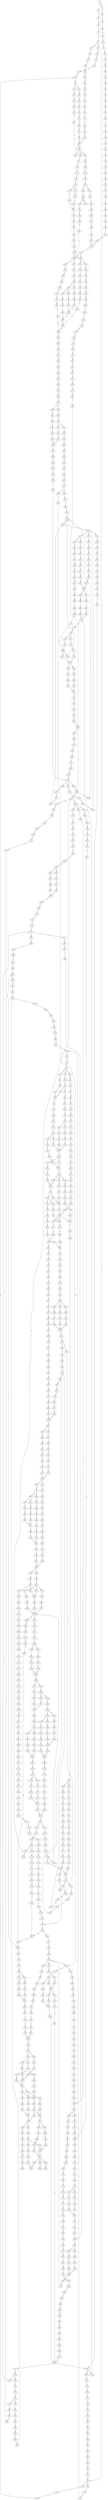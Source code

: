 strict digraph  {
	S0 -> S1 [ label = S ];
	S0 -> S2 [ label = N ];
	S1 -> S3 [ label = S ];
	S2 -> S4 [ label = K ];
	S3 -> S5 [ label = K ];
	S4 -> S6 [ label = K ];
	S5 -> S7 [ label = E ];
	S6 -> S8 [ label = L ];
	S7 -> S9 [ label = K ];
	S8 -> S10 [ label = K ];
	S9 -> S11 [ label = R ];
	S9 -> S12 [ label = K ];
	S10 -> S13 [ label = G ];
	S11 -> S14 [ label = N ];
	S11 -> S15 [ label = A ];
	S12 -> S16 [ label = V ];
	S13 -> S17 [ label = S ];
	S14 -> S18 [ label = R ];
	S15 -> S19 [ label = R ];
	S15 -> S20 [ label = K ];
	S16 -> S21 [ label = R ];
	S17 -> S22 [ label = K ];
	S18 -> S23 [ label = P ];
	S19 -> S24 [ label = P ];
	S20 -> S25 [ label = Q ];
	S21 -> S26 [ label = S ];
	S22 -> S27 [ label = G ];
	S23 -> S28 [ label = S ];
	S24 -> S29 [ label = S ];
	S25 -> S30 [ label = F ];
	S26 -> S31 [ label = S ];
	S27 -> S32 [ label = G ];
	S28 -> S33 [ label = D ];
	S29 -> S33 [ label = D ];
	S30 -> S34 [ label = Y ];
	S31 -> S35 [ label = E ];
	S32 -> S36 [ label = V ];
	S33 -> S37 [ label = A ];
	S34 -> S38 [ label = L ];
	S35 -> S39 [ label = A ];
	S36 -> S40 [ label = G ];
	S37 -> S41 [ label = G ];
	S37 -> S42 [ label = T ];
	S38 -> S43 [ label = E ];
	S39 -> S44 [ label = G ];
	S40 -> S45 [ label = N ];
	S41 -> S46 [ label = N ];
	S42 -> S47 [ label = H ];
	S43 -> S48 [ label = P ];
	S44 -> S49 [ label = N ];
	S45 -> S50 [ label = T ];
	S46 -> S51 [ label = S ];
	S47 -> S52 [ label = S ];
	S48 -> S53 [ label = F ];
	S48 -> S54 [ label = L ];
	S48 -> S55 [ label = Y ];
	S49 -> S56 [ label = P ];
	S50 -> S57 [ label = S ];
	S51 -> S58 [ label = T ];
	S52 -> S59 [ label = N ];
	S53 -> S60 [ label = A ];
	S54 -> S61 [ label = A ];
	S55 -> S62 [ label = M ];
	S56 -> S63 [ label = T ];
	S57 -> S64 [ label = E ];
	S58 -> S65 [ label = V ];
	S59 -> S66 [ label = V ];
	S60 -> S67 [ label = H ];
	S61 -> S68 [ label = H ];
	S62 -> S69 [ label = H ];
	S63 -> S70 [ label = L ];
	S64 -> S71 [ label = F ];
	S65 -> S72 [ label = T ];
	S66 -> S73 [ label = G ];
	S67 -> S74 [ label = F ];
	S67 -> S75 [ label = L ];
	S68 -> S76 [ label = L ];
	S69 -> S77 [ label = V ];
	S70 -> S78 [ label = A ];
	S71 -> S79 [ label = S ];
	S72 -> S80 [ label = G ];
	S73 -> S81 [ label = N ];
	S74 -> S82 [ label = W ];
	S75 -> S83 [ label = W ];
	S76 -> S83 [ label = W ];
	S77 -> S84 [ label = W ];
	S78 -> S85 [ label = G ];
	S79 -> S86 [ label = G ];
	S80 -> S87 [ label = N ];
	S81 -> S88 [ label = E ];
	S81 -> S89 [ label = A ];
	S81 -> S90 [ label = V ];
	S82 -> S91 [ label = Y ];
	S83 -> S92 [ label = Y ];
	S84 -> S93 [ label = Y ];
	S85 -> S94 [ label = N ];
	S86 -> S95 [ label = D ];
	S87 -> S96 [ label = V ];
	S88 -> S97 [ label = T ];
	S89 -> S98 [ label = K ];
	S90 -> S99 [ label = G ];
	S91 -> S100 [ label = A ];
	S92 -> S101 [ label = G ];
	S93 -> S102 [ label = A ];
	S94 -> S103 [ label = V ];
	S95 -> S104 [ label = K ];
	S96 -> S99 [ label = G ];
	S97 -> S105 [ label = G ];
	S98 -> S106 [ label = D ];
	S99 -> S81 [ label = N ];
	S100 -> S107 [ label = L ];
	S101 -> S108 [ label = L ];
	S102 -> S109 [ label = M ];
	S103 -> S99 [ label = G ];
	S104 -> S110 [ label = K ];
	S105 -> S111 [ label = K ];
	S106 -> S112 [ label = K ];
	S107 -> S113 [ label = Q ];
	S108 -> S114 [ label = Q ];
	S109 -> S115 [ label = Q ];
	S110 -> S116 [ label = Q ];
	S111 -> S117 [ label = R ];
	S112 -> S118 [ label = K ];
	S113 -> S119 [ label = L ];
	S113 -> S120 [ label = S ];
	S114 -> S121 [ label = C ];
	S115 -> S122 [ label = V ];
	S116 -> S123 [ label = K ];
	S117 -> S124 [ label = S ];
	S118 -> S125 [ label = S ];
	S119 -> S126 [ label = I ];
	S120 -> S127 [ label = I ];
	S121 -> S128 [ label = I ];
	S122 -> S129 [ label = L ];
	S123 -> S130 [ label = K ];
	S124 -> S131 [ label = R ];
	S124 -> S132 [ label = S ];
	S125 -> S133 [ label = K ];
	S125 -> S134 [ label = S ];
	S126 -> S135 [ label = Y ];
	S127 -> S136 [ label = Y ];
	S128 -> S137 [ label = F ];
	S128 -> S138 [ label = Y ];
	S129 -> S139 [ label = L ];
	S130 -> S140 [ label = G ];
	S131 -> S141 [ label = G ];
	S132 -> S142 [ label = R ];
	S133 -> S143 [ label = S ];
	S134 -> S144 [ label = R ];
	S135 -> S145 [ label = F ];
	S136 -> S146 [ label = F ];
	S137 -> S147 [ label = Y ];
	S138 -> S148 [ label = F ];
	S139 -> S149 [ label = Y ];
	S140 -> S150 [ label = V ];
	S141 -> S151 [ label = K ];
	S142 -> S152 [ label = G ];
	S143 -> S153 [ label = P ];
	S143 -> S154 [ label = K ];
	S144 -> S155 [ label = S ];
	S145 -> S156 [ label = F ];
	S146 -> S156 [ label = F ];
	S147 -> S157 [ label = F ];
	S148 -> S156 [ label = F ];
	S149 -> S158 [ label = L ];
	S150 -> S159 [ label = P ];
	S151 -> S160 [ label = T ];
	S152 -> S151 [ label = K ];
	S153 -> S161 [ label = A ];
	S154 -> S143 [ label = S ];
	S155 -> S162 [ label = K ];
	S156 -> S163 [ label = K ];
	S157 -> S164 [ label = K ];
	S158 -> S165 [ label = K ];
	S159 -> S166 [ label = K ];
	S160 -> S167 [ label = V ];
	S161 -> S168 [ label = P ];
	S162 -> S169 [ label = A ];
	S163 -> S170 [ label = V ];
	S163 -> S171 [ label = M ];
	S164 -> S172 [ label = M ];
	S165 -> S173 [ label = T ];
	S166 -> S174 [ label = P ];
	S167 -> S175 [ label = T ];
	S168 -> S176 [ label = K ];
	S169 -> S177 [ label = P ];
	S170 -> S178 [ label = Q ];
	S171 -> S179 [ label = Q ];
	S172 -> S179 [ label = Q ];
	S173 -> S180 [ label = E ];
	S174 -> S181 [ label = K ];
	S175 -> S182 [ label = P ];
	S176 -> S183 [ label = K ];
	S177 -> S184 [ label = A ];
	S178 -> S185 [ label = F ];
	S179 -> S186 [ label = F ];
	S180 -> S187 [ label = W ];
	S181 -> S188 [ label = A ];
	S182 -> S189 [ label = K ];
	S183 -> S190 [ label = K ];
	S184 -> S191 [ label = A ];
	S185 -> S192 [ label = T ];
	S186 -> S193 [ label = P ];
	S186 -> S194 [ label = Q ];
	S186 -> S195 [ label = T ];
	S187 -> S196 [ label = H ];
	S188 -> S197 [ label = T ];
	S189 -> S198 [ label = K ];
	S190 -> S199 [ label = V ];
	S190 -> S200 [ label = L ];
	S191 -> S201 [ label = K ];
	S192 -> S202 [ label = M ];
	S193 -> S203 [ label = M ];
	S194 -> S204 [ label = M ];
	S195 -> S202 [ label = M ];
	S196 -> S205 [ label = I ];
	S197 -> S206 [ label = S ];
	S198 -> S190 [ label = K ];
	S199 -> S207 [ label = T ];
	S199 -> S208 [ label = A ];
	S200 -> S209 [ label = T ];
	S200 -> S210 [ label = E ];
	S201 -> S211 [ label = K ];
	S202 -> S212 [ label = L ];
	S203 -> S213 [ label = L ];
	S204 -> S214 [ label = L ];
	S205 -> S215 [ label = I ];
	S206 -> S216 [ label = L ];
	S207 -> S217 [ label = P ];
	S208 -> S218 [ label = Q ];
	S209 -> S219 [ label = Q ];
	S210 -> S220 [ label = E ];
	S211 -> S221 [ label = K ];
	S212 -> S222 [ label = N ];
	S212 -> S223 [ label = T ];
	S213 -> S224 [ label = T ];
	S214 -> S225 [ label = R ];
	S215 -> S226 [ label = T ];
	S216 -> S227 [ label = V ];
	S217 -> S228 [ label = A ];
	S218 -> S229 [ label = A ];
	S219 -> S230 [ label = T ];
	S220 -> S231 [ label = Q ];
	S221 -> S200 [ label = L ];
	S221 -> S199 [ label = V ];
	S222 -> S232 [ label = P ];
	S222 -> S233 [ label = H ];
	S223 -> S234 [ label = H ];
	S224 -> S234 [ label = H ];
	S225 -> S235 [ label = H ];
	S226 -> S236 [ label = H ];
	S227 -> S237 [ label = A ];
	S228 -> S238 [ label = Q ];
	S229 -> S239 [ label = Q ];
	S230 -> S240 [ label = Q ];
	S231 -> S241 [ label = E ];
	S232 -> S242 [ label = P ];
	S233 -> S243 [ label = P ];
	S234 -> S244 [ label = P ];
	S235 -> S245 [ label = P ];
	S236 -> S246 [ label = P ];
	S237 -> S247 [ label = A ];
	S238 -> S248 [ label = S ];
	S238 -> S249 [ label = F ];
	S239 -> S250 [ label = A ];
	S240 -> S251 [ label = G ];
	S241 -> S252 [ label = N ];
	S242 -> S253 [ label = Y ];
	S243 -> S254 [ label = Y ];
	S244 -> S255 [ label = Y ];
	S245 -> S256 [ label = Y ];
	S246 -> S255 [ label = Y ];
	S247 -> S257 [ label = K ];
	S248 -> S258 [ label = T ];
	S249 -> S259 [ label = T ];
	S249 -> S260 [ label = S ];
	S250 -> S261 [ label = R ];
	S251 -> S262 [ label = H ];
	S252 -> S263 [ label = R ];
	S253 -> S264 [ label = S ];
	S254 -> S265 [ label = A ];
	S255 -> S266 [ label = G ];
	S255 -> S267 [ label = D ];
	S255 -> S265 [ label = A ];
	S256 -> S266 [ label = G ];
	S257 -> S211 [ label = K ];
	S258 -> S268 [ label = S ];
	S259 -> S269 [ label = S ];
	S260 -> S270 [ label = S ];
	S261 -> S271 [ label = E ];
	S262 -> S272 [ label = E ];
	S263 -> S273 [ label = R ];
	S264 -> S274 [ label = R ];
	S265 -> S275 [ label = R ];
	S266 -> S276 [ label = E ];
	S267 -> S277 [ label = E ];
	S268 -> S278 [ label = H ];
	S269 -> S279 [ label = H ];
	S270 -> S280 [ label = H ];
	S271 -> S281 [ label = R ];
	S272 -> S282 [ label = R ];
	S273 -> S283 [ label = R ];
	S274 -> S284 [ label = W ];
	S275 -> S285 [ label = W ];
	S276 -> S286 [ label = W ];
	S277 -> S287 [ label = W ];
	S278 -> S288 [ label = E ];
	S279 -> S288 [ label = E ];
	S280 -> S289 [ label = E ];
	S281 -> S290 [ label = W ];
	S282 -> S291 [ label = W ];
	S283 -> S292 [ label = V ];
	S284 -> S293 [ label = L ];
	S285 -> S294 [ label = L ];
	S286 -> S295 [ label = L ];
	S287 -> S296 [ label = L ];
	S288 -> S297 [ label = R ];
	S289 -> S297 [ label = R ];
	S290 -> S298 [ label = R ];
	S291 -> S298 [ label = R ];
	S292 -> S299 [ label = I ];
	S293 -> S300 [ label = I ];
	S294 -> S300 [ label = I ];
	S295 -> S301 [ label = N ];
	S295 -> S302 [ label = S ];
	S296 -> S303 [ label = A ];
	S297 -> S291 [ label = W ];
	S298 -> S304 [ label = R ];
	S299 -> S305 [ label = L ];
	S300 -> S306 [ label = T ];
	S301 -> S307 [ label = V ];
	S302 -> S308 [ label = A ];
	S303 -> S309 [ label = S ];
	S304 -> S310 [ label = L ];
	S305 -> S311 [ label = Q ];
	S306 -> S312 [ label = P ];
	S307 -> S313 [ label = P ];
	S308 -> S314 [ label = P ];
	S309 -> S315 [ label = I ];
	S310 -> S316 [ label = Q ];
	S311 -> S317 [ label = T ];
	S312 -> S318 [ label = D ];
	S313 -> S319 [ label = N ];
	S314 -> S320 [ label = D ];
	S315 -> S321 [ label = N ];
	S316 -> S322 [ label = F ];
	S317 -> S323 [ label = Y ];
	S318 -> S324 [ label = S ];
	S319 -> S325 [ label = S ];
	S320 -> S326 [ label = A ];
	S321 -> S327 [ label = S ];
	S322 -> S328 [ label = N ];
	S323 -> S329 [ label = P ];
	S324 -> S330 [ label = I ];
	S325 -> S331 [ label = L ];
	S326 -> S332 [ label = L ];
	S327 -> S333 [ label = F ];
	S328 -> S334 [ label = I ];
	S329 -> S335 [ label = W ];
	S330 -> S336 [ label = Y ];
	S331 -> S337 [ label = F ];
	S332 -> S338 [ label = I ];
	S333 -> S339 [ label = F ];
	S334 -> S340 [ label = F ];
	S335 -> S341 [ label = M ];
	S336 -> S342 [ label = N ];
	S337 -> S343 [ label = N ];
	S338 -> S344 [ label = N ];
	S339 -> S345 [ label = G ];
	S340 -> S346 [ label = K ];
	S341 -> S347 [ label = L ];
	S342 -> S348 [ label = E ];
	S343 -> S349 [ label = E ];
	S344 -> S350 [ label = E ];
	S345 -> S351 [ label = N ];
	S346 -> S352 [ label = W ];
	S347 -> S353 [ label = W ];
	S348 -> S354 [ label = S ];
	S349 -> S355 [ label = S ];
	S350 -> S356 [ label = S ];
	S351 -> S357 [ label = K ];
	S352 -> S358 [ label = M ];
	S353 -> S359 [ label = V ];
	S354 -> S360 [ label = V ];
	S354 -> S361 [ label = I ];
	S354 -> S362 [ label = F ];
	S355 -> S363 [ label = L ];
	S356 -> S364 [ label = M ];
	S357 -> S365 [ label = I ];
	S358 -> S366 [ label = M ];
	S359 -> S367 [ label = Q ];
	S360 -> S368 [ label = L ];
	S361 -> S369 [ label = L ];
	S362 -> S370 [ label = L ];
	S363 -> S371 [ label = L ];
	S364 -> S372 [ label = I ];
	S365 -> S373 [ label = I ];
	S366 -> S374 [ label = F ];
	S367 -> S375 [ label = L ];
	S368 -> S376 [ label = I ];
	S369 -> S377 [ label = I ];
	S370 -> S378 [ label = I ];
	S371 -> S379 [ label = I ];
	S372 -> S380 [ label = I ];
	S373 -> S381 [ label = L ];
	S374 -> S382 [ label = A ];
	S374 -> S383 [ label = V ];
	S375 -> S384 [ label = V ];
	S376 -> S385 [ label = F ];
	S377 -> S386 [ label = F ];
	S378 -> S387 [ label = F ];
	S379 -> S388 [ label = S ];
	S380 -> S389 [ label = S ];
	S381 -> S390 [ label = H ];
	S382 -> S391 [ label = Q ];
	S383 -> S392 [ label = Q ];
	S384 -> S393 [ label = F ];
	S385 -> S394 [ label = T ];
	S386 -> S394 [ label = T ];
	S387 -> S394 [ label = T ];
	S388 -> S395 [ label = A ];
	S389 -> S396 [ label = A ];
	S390 -> S397 [ label = A ];
	S391 -> S398 [ label = T ];
	S392 -> S399 [ label = S ];
	S393 -> S400 [ label = L ];
	S394 -> S401 [ label = G ];
	S395 -> S402 [ label = G ];
	S396 -> S402 [ label = G ];
	S396 -> S403 [ label = K ];
	S397 -> S404 [ label = S ];
	S398 -> S405 [ label = I ];
	S398 -> S406 [ label = L ];
	S399 -> S407 [ label = L ];
	S400 -> S408 [ label = V ];
	S400 -> S409 [ label = S ];
	S401 -> S410 [ label = W ];
	S402 -> S411 [ label = W ];
	S403 -> S412 [ label = A ];
	S404 -> S413 [ label = W ];
	S405 -> S414 [ label = C ];
	S406 -> S415 [ label = C ];
	S407 -> S416 [ label = C ];
	S408 -> S417 [ label = A ];
	S408 -> S418 [ label = N ];
	S409 -> S419 [ label = S ];
	S410 -> S420 [ label = I ];
	S410 -> S421 [ label = V ];
	S411 -> S422 [ label = A ];
	S411 -> S423 [ label = V ];
	S412 -> S424 [ label = T ];
	S413 -> S425 [ label = G ];
	S414 -> S426 [ label = I ];
	S415 -> S427 [ label = I ];
	S416 -> S428 [ label = I ];
	S417 -> S429 [ label = W ];
	S417 -> S430 [ label = V ];
	S418 -> S431 [ label = F ];
	S419 -> S432 [ label = L ];
	S420 -> S433 [ label = C ];
	S421 -> S434 [ label = C ];
	S422 -> S435 [ label = F ];
	S423 -> S434 [ label = C ];
	S424 -> S436 [ label = I ];
	S425 -> S437 [ label = V ];
	S426 -> S438 [ label = S ];
	S427 -> S439 [ label = A ];
	S428 -> S439 [ label = A ];
	S429 -> S440 [ label = L ];
	S429 -> S441 [ label = I ];
	S429 -> S442 [ label = V ];
	S430 -> S443 [ label = K ];
	S431 -> S444 [ label = N ];
	S432 -> S445 [ label = C ];
	S433 -> S446 [ label = S ];
	S434 -> S447 [ label = S ];
	S435 -> S448 [ label = S ];
	S436 -> S449 [ label = E ];
	S437 -> S450 [ label = A ];
	S438 -> S451 [ label = A ];
	S439 -> S452 [ label = A ];
	S440 -> S453 [ label = S ];
	S441 -> S454 [ label = T ];
	S442 -> S455 [ label = T ];
	S443 -> S456 [ label = S ];
	S444 -> S457 [ label = G ];
	S445 -> S458 [ label = V ];
	S446 -> S459 [ label = F ];
	S447 -> S460 [ label = F ];
	S448 -> S461 [ label = F ];
	S449 -> S462 [ label = A ];
	S449 -> S463 [ label = F ];
	S450 -> S464 [ label = V ];
	S451 -> S465 [ label = L ];
	S452 -> S466 [ label = L ];
	S453 -> S467 [ label = F ];
	S454 -> S468 [ label = F ];
	S455 -> S469 [ label = F ];
	S456 -> S470 [ label = T ];
	S457 -> S471 [ label = T ];
	S457 -> S472 [ label = A ];
	S457 -> S473 [ label = E ];
	S458 -> S474 [ label = I ];
	S459 -> S475 [ label = L ];
	S460 -> S475 [ label = L ];
	S461 -> S476 [ label = L ];
	S462 -> S477 [ label = V ];
	S463 -> S478 [ label = M ];
	S464 -> S479 [ label = I ];
	S465 -> S480 [ label = V ];
	S466 -> S481 [ label = V ];
	S467 -> S482 [ label = G ];
	S468 -> S483 [ label = G ];
	S469 -> S484 [ label = G ];
	S470 -> S485 [ label = V ];
	S471 -> S486 [ label = S ];
	S471 -> S487 [ label = A ];
	S472 -> S488 [ label = A ];
	S473 -> S489 [ label = A ];
	S474 -> S490 [ label = R ];
	S475 -> S491 [ label = Y ];
	S476 -> S491 [ label = Y ];
	S477 -> S492 [ label = L ];
	S478 -> S493 [ label = L ];
	S479 -> S494 [ label = C ];
	S480 -> S495 [ label = A ];
	S481 -> S496 [ label = T ];
	S482 -> S497 [ label = K ];
	S483 -> S498 [ label = L ];
	S483 -> S499 [ label = M ];
	S484 -> S500 [ label = T ];
	S485 -> S501 [ label = E ];
	S486 -> S502 [ label = F ];
	S487 -> S503 [ label = F ];
	S488 -> S504 [ label = L ];
	S489 -> S505 [ label = I ];
	S490 -> S506 [ label = V ];
	S491 -> S507 [ label = F ];
	S492 -> S508 [ label = G ];
	S493 -> S509 [ label = G ];
	S494 -> S510 [ label = W ];
	S495 -> S511 [ label = I ];
	S496 -> S512 [ label = I ];
	S497 -> S513 [ label = Q ];
	S498 -> S514 [ label = Q ];
	S499 -> S515 [ label = E ];
	S500 -> S516 [ label = Q ];
	S501 -> S517 [ label = F ];
	S502 -> S518 [ label = D ];
	S503 -> S519 [ label = D ];
	S504 -> S520 [ label = D ];
	S505 -> S521 [ label = D ];
	S506 -> S522 [ label = F ];
	S507 -> S523 [ label = A ];
	S508 -> S524 [ label = L ];
	S509 -> S525 [ label = L ];
	S510 -> S526 [ label = V ];
	S511 -> S527 [ label = R ];
	S512 -> S528 [ label = R ];
	S513 -> S529 [ label = Y ];
	S514 -> S530 [ label = R ];
	S515 -> S531 [ label = A ];
	S516 -> S532 [ label = R ];
	S517 -> S533 [ label = M ];
	S518 -> S534 [ label = L ];
	S519 -> S535 [ label = V ];
	S520 -> S536 [ label = F ];
	S521 -> S537 [ label = L ];
	S522 -> S538 [ label = V ];
	S522 -> S539 [ label = P ];
	S522 -> S540 [ label = L ];
	S523 -> S541 [ label = S ];
	S524 -> S542 [ label = H ];
	S524 -> S543 [ label = R ];
	S524 -> S544 [ label = V ];
	S525 -> S545 [ label = L ];
	S526 -> S546 [ label = L ];
	S527 -> S547 [ label = V ];
	S528 -> S548 [ label = V ];
	S529 -> S549 [ label = K ];
	S530 -> S550 [ label = N ];
	S531 -> S551 [ label = L ];
	S532 -> S552 [ label = N ];
	S533 -> S493 [ label = L ];
	S534 -> S553 [ label = K ];
	S535 -> S554 [ label = E ];
	S536 -> S555 [ label = G ];
	S537 -> S556 [ label = G ];
	S538 -> S557 [ label = V ];
	S539 -> S558 [ label = S ];
	S540 -> S408 [ label = V ];
	S541 -> S559 [ label = L ];
	S542 -> S560 [ label = N ];
	S543 -> S561 [ label = N ];
	S543 -> S562 [ label = F ];
	S544 -> S563 [ label = I ];
	S545 -> S564 [ label = F ];
	S546 -> S565 [ label = L ];
	S547 -> S566 [ label = G ];
	S547 -> S567 [ label = A ];
	S548 -> S522 [ label = F ];
	S549 -> S568 [ label = E ];
	S550 -> S569 [ label = E ];
	S551 -> S570 [ label = E ];
	S552 -> S569 [ label = E ];
	S553 -> S571 [ label = Q ];
	S554 -> S572 [ label = Q ];
	S555 -> S573 [ label = Q ];
	S556 -> S574 [ label = Q ];
	S557 -> S575 [ label = N ];
	S558 -> S576 [ label = N ];
	S559 -> S577 [ label = Q ];
	S560 -> S578 [ label = L ];
	S561 -> S579 [ label = L ];
	S562 -> S580 [ label = T ];
	S563 -> S581 [ label = L ];
	S564 -> S582 [ label = V ];
	S564 -> S583 [ label = L ];
	S565 -> S584 [ label = Q ];
	S566 -> S585 [ label = L ];
	S567 -> S586 [ label = L ];
	S568 -> S587 [ label = D ];
	S569 -> S588 [ label = N ];
	S570 -> S589 [ label = N ];
	S571 -> S590 [ label = N ];
	S572 -> S591 [ label = I ];
	S573 -> S592 [ label = N ];
	S574 -> S593 [ label = Q ];
	S575 -> S594 [ label = F ];
	S576 -> S595 [ label = F ];
	S577 -> S596 [ label = G ];
	S578 -> S597 [ label = N ];
	S579 -> S598 [ label = N ];
	S579 -> S599 [ label = S ];
	S580 -> S600 [ label = L ];
	S581 -> S601 [ label = I ];
	S582 -> S602 [ label = M ];
	S583 -> S603 [ label = M ];
	S584 -> S604 [ label = G ];
	S585 -> S605 [ label = V ];
	S586 -> S606 [ label = V ];
	S587 -> S607 [ label = T ];
	S587 -> S608 [ label = S ];
	S588 -> S609 [ label = S ];
	S589 -> S610 [ label = K ];
	S590 -> S611 [ label = E ];
	S591 -> S612 [ label = E ];
	S592 -> S613 [ label = E ];
	S593 -> S614 [ label = E ];
	S594 -> S444 [ label = N ];
	S595 -> S615 [ label = N ];
	S596 -> S616 [ label = S ];
	S597 -> S617 [ label = L ];
	S598 -> S617 [ label = L ];
	S599 -> S618 [ label = L ];
	S600 -> S619 [ label = F ];
	S601 -> S620 [ label = A ];
	S602 -> S621 [ label = A ];
	S603 -> S622 [ label = A ];
	S604 -> S616 [ label = S ];
	S605 -> S623 [ label = N ];
	S606 -> S624 [ label = S ];
	S606 -> S625 [ label = N ];
	S607 -> S626 [ label = F ];
	S608 -> S627 [ label = F ];
	S609 -> S628 [ label = F ];
	S610 -> S629 [ label = E ];
	S611 -> S630 [ label = A ];
	S612 -> S631 [ label = A ];
	S613 -> S630 [ label = A ];
	S614 -> S632 [ label = A ];
	S615 -> S457 [ label = G ];
	S616 -> S633 [ label = E ];
	S617 -> S634 [ label = L ];
	S617 -> S635 [ label = I ];
	S618 -> S636 [ label = L ];
	S619 -> S637 [ label = G ];
	S620 -> S638 [ label = I ];
	S621 -> S639 [ label = V ];
	S622 -> S640 [ label = V ];
	S623 -> S431 [ label = F ];
	S624 -> S641 [ label = L ];
	S625 -> S431 [ label = F ];
	S626 -> S642 [ label = Y ];
	S627 -> S643 [ label = Y ];
	S628 -> S644 [ label = Y ];
	S629 -> S645 [ label = A ];
	S630 -> S646 [ label = R ];
	S630 -> S647 [ label = T ];
	S631 -> S648 [ label = R ];
	S632 -> S649 [ label = G ];
	S633 -> S650 [ label = N ];
	S633 -> S651 [ label = S ];
	S634 -> S652 [ label = Y ];
	S635 -> S653 [ label = Y ];
	S636 -> S654 [ label = Y ];
	S637 -> S655 [ label = I ];
	S638 -> S656 [ label = C ];
	S639 -> S657 [ label = C ];
	S640 -> S657 [ label = C ];
	S641 -> S658 [ label = I ];
	S641 -> S659 [ label = S ];
	S642 -> S660 [ label = F ];
	S643 -> S661 [ label = F ];
	S644 -> S662 [ label = V ];
	S645 -> S663 [ label = F ];
	S646 -> S664 [ label = A ];
	S647 -> S665 [ label = A ];
	S648 -> S666 [ label = G ];
	S649 -> S667 [ label = A ];
	S650 -> S668 [ label = F ];
	S651 -> S669 [ label = F ];
	S652 -> S670 [ label = A ];
	S653 -> S671 [ label = A ];
	S654 -> S670 [ label = A ];
	S655 -> S672 [ label = A ];
	S656 -> S673 [ label = A ];
	S657 -> S674 [ label = S ];
	S658 -> S675 [ label = L ];
	S659 -> S676 [ label = L ];
	S660 -> S677 [ label = L ];
	S661 -> S677 [ label = L ];
	S662 -> S678 [ label = L ];
	S663 -> S679 [ label = Y ];
	S664 -> S680 [ label = L ];
	S665 -> S681 [ label = L ];
	S666 -> S682 [ label = L ];
	S667 -> S683 [ label = L ];
	S668 -> S684 [ label = K ];
	S669 -> S685 [ label = R ];
	S670 -> S686 [ label = G ];
	S671 -> S687 [ label = G ];
	S672 -> S688 [ label = L ];
	S673 -> S689 [ label = L ];
	S674 -> S690 [ label = V ];
	S675 -> S691 [ label = T ];
	S676 -> S692 [ label = T ];
	S677 -> S693 [ label = R ];
	S678 -> S694 [ label = R ];
	S679 -> S695 [ label = L ];
	S680 -> S696 [ label = G ];
	S681 -> S697 [ label = G ];
	S682 -> S698 [ label = G ];
	S683 -> S699 [ label = F ];
	S683 -> S700 [ label = G ];
	S684 -> S701 [ label = S ];
	S685 -> S702 [ label = S ];
	S686 -> S703 [ label = A ];
	S687 -> S703 [ label = A ];
	S688 -> S704 [ label = I ];
	S689 -> S705 [ label = I ];
	S690 -> S706 [ label = I ];
	S691 -> S707 [ label = L ];
	S692 -> S708 [ label = L ];
	S693 -> S709 [ label = S ];
	S694 -> S710 [ label = S ];
	S695 -> S711 [ label = L ];
	S696 -> S712 [ label = F ];
	S697 -> S712 [ label = F ];
	S698 -> S713 [ label = L ];
	S699 -> S714 [ label = V ];
	S700 -> S712 [ label = F ];
	S701 -> S715 [ label = H ];
	S702 -> S716 [ label = N ];
	S703 -> S717 [ label = I ];
	S703 -> S683 [ label = L ];
	S704 -> S718 [ label = L ];
	S705 -> S719 [ label = D ];
	S706 -> S720 [ label = D ];
	S707 -> S721 [ label = L ];
	S708 -> S721 [ label = L ];
	S709 -> S722 [ label = I ];
	S710 -> S723 [ label = V ];
	S710 -> S724 [ label = M ];
	S711 -> S725 [ label = R ];
	S712 -> S726 [ label = G ];
	S713 -> S543 [ label = R ];
	S714 -> S727 [ label = L ];
	S715 -> S728 [ label = K ];
	S716 -> S729 [ label = K ];
	S717 -> S730 [ label = H ];
	S718 -> S731 [ label = L ];
	S719 -> S732 [ label = A ];
	S720 -> S733 [ label = A ];
	S721 -> S734 [ label = R ];
	S722 -> S735 [ label = H ];
	S723 -> S736 [ label = H ];
	S724 -> S737 [ label = H ];
	S725 -> S738 [ label = S ];
	S726 -> S739 [ label = V ];
	S727 -> S740 [ label = H ];
	S728 -> S741 [ label = T ];
	S729 -> S742 [ label = T ];
	S730 -> S743 [ label = F ];
	S730 -> S744 [ label = V ];
	S731 -> S745 [ label = R ];
	S732 -> S746 [ label = H ];
	S733 -> S746 [ label = H ];
	S734 -> S747 [ label = G ];
	S735 -> S748 [ label = F ];
	S736 -> S749 [ label = F ];
	S737 -> S750 [ label = F ];
	S738 -> S751 [ label = A ];
	S739 -> S752 [ label = T ];
	S739 -> S753 [ label = A ];
	S740 -> S754 [ label = L ];
	S741 -> S755 [ label = K ];
	S742 -> S756 [ label = K ];
	S743 -> S757 [ label = L ];
	S744 -> S758 [ label = L ];
	S745 -> S759 [ label = V ];
	S746 -> S760 [ label = N ];
	S747 -> S761 [ label = L ];
	S748 -> S757 [ label = L ];
	S749 -> S762 [ label = L ];
	S750 -> S763 [ label = L ];
	S751 -> S764 [ label = H ];
	S752 -> S765 [ label = L ];
	S753 -> S766 [ label = L ];
	S754 -> S767 [ label = T ];
	S755 -> S768 [ label = S ];
	S756 -> S768 [ label = S ];
	S757 -> S769 [ label = Y ];
	S757 -> S770 [ label = F ];
	S758 -> S771 [ label = Y ];
	S759 -> S772 [ label = I ];
	S760 -> S773 [ label = Q ];
	S761 -> S774 [ label = V ];
	S762 -> S775 [ label = L ];
	S763 -> S775 [ label = L ];
	S764 -> S776 [ label = F ];
	S765 -> S777 [ label = V ];
	S766 -> S606 [ label = V ];
	S767 -> S778 [ label = Y ];
	S768 -> S779 [ label = F ];
	S768 -> S780 [ label = L ];
	S769 -> S781 [ label = L ];
	S770 -> S782 [ label = E ];
	S771 -> S783 [ label = L ];
	S772 -> S784 [ label = P ];
	S773 -> S785 [ label = L ];
	S773 -> S786 [ label = I ];
	S774 -> S787 [ label = F ];
	S775 -> S788 [ label = E ];
	S776 -> S789 [ label = V ];
	S777 -> S790 [ label = S ];
	S778 -> S791 [ label = Y ];
	S779 -> S792 [ label = H ];
	S780 -> S793 [ label = H ];
	S781 -> S794 [ label = G ];
	S782 -> S795 [ label = V ];
	S783 -> S796 [ label = F ];
	S783 -> S797 [ label = S ];
	S784 -> S798 [ label = F ];
	S785 -> S799 [ label = I ];
	S786 -> S800 [ label = I ];
	S786 -> S801 [ label = V ];
	S787 -> S400 [ label = L ];
	S788 -> S802 [ label = V ];
	S789 -> S803 [ label = A ];
	S790 -> S641 [ label = L ];
	S791 -> S804 [ label = R ];
	S792 -> S805 [ label = M ];
	S792 -> S806 [ label = K ];
	S793 -> S807 [ label = L ];
	S794 -> S808 [ label = I ];
	S795 -> S809 [ label = F ];
	S796 -> S810 [ label = I ];
	S797 -> S811 [ label = I ];
	S798 -> S812 [ label = V ];
	S799 -> S813 [ label = F ];
	S800 -> S814 [ label = F ];
	S801 -> S815 [ label = F ];
	S802 -> S816 [ label = F ];
	S803 -> S817 [ label = E ];
	S804 -> S818 [ label = V ];
	S805 -> S819 [ label = R ];
	S805 -> S820 [ label = K ];
	S806 -> S821 [ label = K ];
	S807 -> S822 [ label = K ];
	S808 -> S823 [ label = Y ];
	S809 -> S824 [ label = Y ];
	S810 -> S825 [ label = Y ];
	S811 -> S826 [ label = Y ];
	S812 -> S827 [ label = F ];
	S813 -> S828 [ label = E ];
	S814 -> S829 [ label = E ];
	S815 -> S830 [ label = E ];
	S815 -> S831 [ label = D ];
	S816 -> S824 [ label = Y ];
	S817 -> S832 [ label = A ];
	S818 -> S833 [ label = R ];
	S819 -> S834 [ label = R ];
	S820 -> S835 [ label = R ];
	S821 -> S836 [ label = K ];
	S822 -> S837 [ label = K ];
	S823 -> S838 [ label = V ];
	S824 -> S839 [ label = H ];
	S825 -> S840 [ label = V ];
	S826 -> S841 [ label = V ];
	S827 -> S842 [ label = R ];
	S828 -> S843 [ label = H ];
	S829 -> S843 [ label = H ];
	S830 -> S844 [ label = H ];
	S831 -> S845 [ label = H ];
	S832 -> S846 [ label = T ];
	S833 -> S847 [ label = T ];
	S834 -> S848 [ label = N ];
	S835 -> S849 [ label = N ];
	S836 -> S850 [ label = N ];
	S837 -> S851 [ label = S ];
	S838 -> S852 [ label = L ];
	S839 -> S853 [ label = P ];
	S839 -> S854 [ label = L ];
	S840 -> S852 [ label = L ];
	S841 -> S855 [ label = V ];
	S842 -> S856 [ label = W ];
	S843 -> S857 [ label = S ];
	S844 -> S857 [ label = S ];
	S845 -> S858 [ label = S ];
	S846 -> S859 [ label = F ];
	S847 -> S860 [ label = P ];
	S848 -> S861 [ label = I ];
	S849 -> S862 [ label = I ];
	S850 -> S863 [ label = L ];
	S851 -> S864 [ label = V ];
	S852 -> S865 [ label = Q ];
	S853 -> S866 [ label = V ];
	S854 -> S867 [ label = V ];
	S855 -> S868 [ label = Q ];
	S856 -> S869 [ label = I ];
	S857 -> S870 [ label = L ];
	S857 -> S871 [ label = M ];
	S858 -> S872 [ label = L ];
	S859 -> S873 [ label = H ];
	S860 -> S874 [ label = I ];
	S861 -> S875 [ label = K ];
	S862 -> S875 [ label = K ];
	S863 -> S876 [ label = K ];
	S864 -> S877 [ label = K ];
	S865 -> S878 [ label = R ];
	S866 -> S879 [ label = L ];
	S867 -> S880 [ label = L ];
	S868 -> S881 [ label = R ];
	S869 -> S882 [ label = T ];
	S870 -> S883 [ label = I ];
	S870 -> S884 [ label = V ];
	S871 -> S885 [ label = V ];
	S871 -> S886 [ label = I ];
	S872 -> S884 [ label = V ];
	S873 -> S887 [ label = L ];
	S874 -> S888 [ label = E ];
	S875 -> S889 [ label = D ];
	S876 -> S890 [ label = D ];
	S877 -> S891 [ label = D ];
	S878 -> S892 [ label = P ];
	S879 -> S893 [ label = L ];
	S880 -> S894 [ label = L ];
	S881 -> S895 [ label = P ];
	S882 -> S468 [ label = F ];
	S883 -> S896 [ label = P ];
	S884 -> S897 [ label = P ];
	S885 -> S898 [ label = P ];
	S886 -> S899 [ label = P ];
	S887 -> S900 [ label = M ];
	S888 -> S901 [ label = E ];
	S889 -> S902 [ label = L ];
	S890 -> S903 [ label = L ];
	S891 -> S904 [ label = V ];
	S892 -> S905 [ label = I ];
	S893 -> S906 [ label = V ];
	S894 -> S906 [ label = V ];
	S895 -> S905 [ label = I ];
	S896 -> S907 [ label = P ];
	S897 -> S908 [ label = P ];
	S898 -> S909 [ label = P ];
	S899 -> S910 [ label = P ];
	S900 -> S911 [ label = G ];
	S901 -> S912 [ label = K ];
	S902 -> S913 [ label = V ];
	S903 -> S913 [ label = V ];
	S904 -> S914 [ label = I ];
	S905 -> S915 [ label = D ];
	S906 -> S916 [ label = L ];
	S907 -> S917 [ label = S ];
	S908 -> S918 [ label = N ];
	S908 -> S919 [ label = S ];
	S909 -> S918 [ label = N ];
	S910 -> S917 [ label = S ];
	S911 -> S920 [ label = M ];
	S912 -> S921 [ label = R ];
	S913 -> S922 [ label = Y ];
	S914 -> S923 [ label = Y ];
	S915 -> S924 [ label = E ];
	S916 -> S925 [ label = G ];
	S917 -> S926 [ label = K ];
	S918 -> S927 [ label = K ];
	S919 -> S926 [ label = K ];
	S920 -> S928 [ label = I ];
	S921 -> S15 [ label = A ];
	S922 -> S929 [ label = E ];
	S923 -> S930 [ label = E ];
	S924 -> S931 [ label = K ];
	S925 -> S524 [ label = L ];
	S926 -> S932 [ label = T ];
	S926 -> S933 [ label = P ];
	S927 -> S934 [ label = N ];
	S927 -> S935 [ label = S ];
	S928 -> S936 [ label = L ];
	S929 -> S937 [ label = Q ];
	S930 -> S938 [ label = Q ];
	S931 -> S939 [ label = K ];
	S932 -> S940 [ label = S ];
	S933 -> S941 [ label = K ];
	S934 -> S942 [ label = T ];
	S935 -> S943 [ label = S ];
	S936 -> S944 [ label = S ];
	S937 -> S945 [ label = I ];
	S938 -> S945 [ label = I ];
	S939 -> S946 [ label = T ];
	S940 -> S947 [ label = K ];
	S941 -> S948 [ label = K ];
	S942 -> S949 [ label = K ];
	S943 -> S950 [ label = K ];
	S944 -> S951 [ label = V ];
	S945 -> S952 [ label = I ];
	S945 -> S953 [ label = V ];
	S946 -> S954 [ label = K ];
	S947 -> S955 [ label = R ];
	S947 -> S956 [ label = K ];
	S948 -> S957 [ label = R ];
	S949 -> S958 [ label = K ];
	S950 -> S959 [ label = K ];
	S951 -> S960 [ label = R ];
	S952 -> S961 [ label = A ];
	S953 -> S962 [ label = A ];
	S954 -> S963 [ label = Q ];
	S955 -> S964 [ label = R ];
	S956 -> S965 [ label = R ];
	S957 -> S966 [ label = P ];
	S958 -> S967 [ label = R ];
	S959 -> S965 [ label = R ];
	S960 -> S968 [ label = W ];
	S961 -> S969 [ label = H ];
	S962 -> S970 [ label = H ];
	S963 -> S971 [ label = F ];
	S964 -> S972 [ label = I ];
	S965 -> S973 [ label = I ];
	S966 -> S974 [ label = M ];
	S967 -> S973 [ label = I ];
	S968 -> S975 [ label = F ];
	S969 -> S976 [ label = V ];
	S969 -> S977 [ label = M ];
	S969 -> S978 [ label = I ];
	S970 -> S979 [ label = V ];
	S970 -> S980 [ label = I ];
	S971 -> S34 [ label = Y ];
	S972 -> S981 [ label = A ];
	S973 -> S982 [ label = P ];
	S973 -> S983 [ label = G ];
	S973 -> S984 [ label = A ];
	S974 -> S985 [ label = G ];
	S975 -> S986 [ label = N ];
	S976 -> S987 [ label = I ];
	S977 -> S988 [ label = I ];
	S978 -> S989 [ label = I ];
	S979 -> S990 [ label = V ];
	S980 -> S989 [ label = I ];
	S981 -> S991 [ label = M ];
	S982 -> S992 [ label = M ];
	S983 -> S993 [ label = M ];
	S984 -> S991 [ label = M ];
	S985 -> S994 [ label = M ];
	S986 -> S995 [ label = L ];
	S987 -> S996 [ label = I ];
	S988 -> S997 [ label = I ];
	S989 -> S998 [ label = I ];
	S990 -> S999 [ label = I ];
	S995 -> S1000 [ label = A ];
	S996 -> S1001 [ label = A ];
	S997 -> S1002 [ label = A ];
	S998 -> S1003 [ label = A ];
	S999 -> S1004 [ label = L ];
	S1000 -> S1005 [ label = Y ];
	S1001 -> S1006 [ label = V ];
	S1002 -> S1006 [ label = V ];
	S1003 -> S1006 [ label = V ];
	S1004 -> S1007 [ label = M ];
	S1005 -> S1008 [ label = A ];
	S1006 -> S1009 [ label = K ];
	S1006 -> S1010 [ label = L ];
	S1007 -> S1011 [ label = M ];
	S1008 -> S1012 [ label = G ];
	S1009 -> S1013 [ label = A ];
	S1010 -> S1014 [ label = M ];
	S1011 -> S1015 [ label = A ];
	S1012 -> S703 [ label = A ];
	S1013 -> S1016 [ label = S ];
	S1014 -> S1017 [ label = Y ];
	S1015 -> S1018 [ label = Q ];
	S1016 -> S1019 [ label = I ];
	S1017 -> S1020 [ label = F ];
	S1018 -> S1021 [ label = F ];
	S1019 -> S1022 [ label = E ];
	S1020 -> S1023 [ label = F ];
	S1021 -> S1024 [ label = L ];
	S1022 -> S1025 [ label = F ];
	S1023 -> S1026 [ label = I ];
	S1023 -> S1027 [ label = V ];
	S1024 -> S1028 [ label = V ];
	S1025 -> S478 [ label = M ];
	S1026 -> S1029 [ label = T ];
	S1027 -> S1030 [ label = T ];
	S1028 -> S1031 [ label = T ];
	S1029 -> S1032 [ label = A ];
	S1030 -> S1033 [ label = A ];
	S1031 -> S1034 [ label = F ];
	S1032 -> S1035 [ label = L ];
	S1033 -> S1036 [ label = L ];
	S1034 -> S1037 [ label = I ];
	S1035 -> S1038 [ label = D ];
	S1036 -> S1038 [ label = D ];
	S1037 -> S1039 [ label = D ];
	S1038 -> S1040 [ label = K ];
	S1039 -> S1041 [ label = L ];
	S1040 -> S1042 [ label = I ];
	S1040 -> S1043 [ label = L ];
	S1041 -> S1044 [ label = Y ];
	S1042 -> S1045 [ label = G ];
	S1043 -> S1046 [ label = G ];
	S1044 -> S1047 [ label = G ];
	S1045 -> S1048 [ label = Y ];
	S1045 -> S1049 [ label = H ];
	S1046 -> S1050 [ label = H ];
	S1047 -> S1051 [ label = R ];
	S1048 -> S1052 [ label = Y ];
	S1049 -> S1053 [ label = H ];
	S1050 -> S1054 [ label = H ];
	S1051 -> S1055 [ label = T ];
	S1052 -> S1056 [ label = Y ];
	S1053 -> S1057 [ label = F ];
	S1054 -> S1057 [ label = F ];
	S1055 -> S1058 [ label = F ];
	S1056 -> S1059 [ label = F ];
	S1056 -> S1060 [ label = L ];
	S1057 -> S1061 [ label = Y ];
	S1058 -> S1062 [ label = E ];
	S1059 -> S1063 [ label = S ];
	S1060 -> S1064 [ label = F ];
	S1060 -> S1065 [ label = S ];
	S1061 -> S1066 [ label = N ];
	S1062 -> S1067 [ label = I ];
	S1063 -> S1068 [ label = A ];
	S1064 -> S1069 [ label = A ];
	S1065 -> S1070 [ label = A ];
	S1066 -> S1071 [ label = V ];
	S1067 -> S1072 [ label = P ];
	S1068 -> S1073 [ label = S ];
	S1069 -> S1074 [ label = S ];
	S1070 -> S1075 [ label = A ];
	S1071 -> S1076 [ label = A ];
	S1071 -> S1077 [ label = T ];
	S1072 -> S1078 [ label = F ];
	S1073 -> S1079 [ label = E ];
	S1074 -> S1080 [ label = E ];
	S1075 -> S1081 [ label = E ];
	S1076 -> S1082 [ label = T ];
	S1077 -> S1083 [ label = T ];
	S1078 -> S1084 [ label = A ];
	S1079 -> S1085 [ label = T ];
	S1080 -> S1085 [ label = T ];
	S1081 -> S1086 [ label = T ];
	S1082 -> S1087 [ label = E ];
	S1083 -> S1088 [ label = E ];
	S1084 -> S1089 [ label = D ];
	S1085 -> S1090 [ label = A ];
	S1086 -> S1091 [ label = A ];
	S1087 -> S1092 [ label = E ];
	S1088 -> S1093 [ label = E ];
	S1089 -> S1094 [ label = K ];
	S1090 -> S1095 [ label = Q ];
	S1091 -> S1095 [ label = Q ];
	S1092 -> S1096 [ label = P ];
	S1093 -> S1096 [ label = P ];
	S1094 -> S1097 [ label = G ];
	S1095 -> S1098 [ label = E ];
	S1096 -> S1099 [ label = G ];
	S1097 -> S1100 [ label = V ];
	S1098 -> S1101 [ label = E ];
	S1099 -> S1102 [ label = E ];
	S1100 -> S1103 [ label = A ];
	S1101 -> S1104 [ label = T ];
	S1102 -> S1105 [ label = N ];
	S1103 -> S1106 [ label = P ];
	S1104 -> S1107 [ label = A ];
	S1105 -> S1108 [ label = A ];
	S1105 -> S1109 [ label = V ];
	S1106 -> S1110 [ label = E ];
	S1107 -> S1111 [ label = P ];
	S1108 -> S1112 [ label = S ];
	S1109 -> S1113 [ label = S ];
	S1110 -> S1114 [ label = L ];
	S1111 -> S1115 [ label = L ];
	S1112 -> S1116 [ label = I ];
	S1113 -> S1117 [ label = I ];
	S1114 -> S1118 [ label = E ];
	S1115 -> S1119 [ label = T ];
	S1116 -> S1120 [ label = T ];
	S1117 -> S1121 [ label = T ];
	S1118 -> S1122 [ label = G ];
	S1119 -> S1123 [ label = V ];
	S1120 -> S1124 [ label = V ];
	S1121 -> S1124 [ label = V ];
	S1122 -> S1125 [ label = E ];
	S1123 -> S1126 [ label = N ];
	S1124 -> S1127 [ label = N ];
	S1125 -> S1128 [ label = E ];
	S1126 -> S1129 [ label = Y ];
	S1127 -> S1129 [ label = Y ];
	S1128 -> S1130 [ label = N ];
	S1129 -> S1131 [ label = Q ];
	S1130 -> S1132 [ label = K ];
	S1131 -> S1133 [ label = L ];
	S1131 -> S1134 [ label = V ];
	S1132 -> S1135 [ label = I ];
	S1133 -> S1136 [ label = T ];
	S1134 -> S1137 [ label = T ];
	S1135 -> S1138 [ label = F ];
	S1136 -> S1139 [ label = V ];
	S1137 -> S1140 [ label = I ];
	S1138 -> S1141 [ label = G ];
	S1139 -> S1142 [ label = F ];
	S1140 -> S1143 [ label = F ];
	S1141 -> S1144 [ label = H ];
	S1142 -> S1145 [ label = I ];
	S1143 -> S1146 [ label = I ];
	S1143 -> S1147 [ label = L ];
	S1144 -> S1148 [ label = Q ];
	S1145 -> S1149 [ label = I ];
	S1146 -> S1150 [ label = V ];
	S1147 -> S1151 [ label = V ];
	S1148 -> S1152 [ label = L ];
	S1149 -> S1153 [ label = A ];
	S1149 -> S1154 [ label = S ];
	S1150 -> S1155 [ label = A ];
	S1151 -> S417 [ label = A ];
	S1152 -> S1156 [ label = F ];
	S1153 -> S1006 [ label = V ];
	S1154 -> S396 [ label = A ];
	S1155 -> S1157 [ label = F ];
	S1156 -> S1158 [ label = V ];
	S1157 -> S1159 [ label = K ];
	S1158 -> S1160 [ label = F ];
	S1159 -> S1161 [ label = S ];
	S1160 -> S1162 [ label = V ];
	S1161 -> S1163 [ label = T ];
	S1162 -> S1164 [ label = R ];
	S1163 -> S1165 [ label = I ];
	S1164 -> S1166 [ label = S ];
	S1165 -> S1167 [ label = E ];
	S1166 -> S1168 [ label = V ];
	S1167 -> S463 [ label = F ];
	S1168 -> S1169 [ label = K ];
	S1169 -> S1170 [ label = A ];
	S1170 -> S1171 [ label = T ];
	S1171 -> S436 [ label = I ];
}
